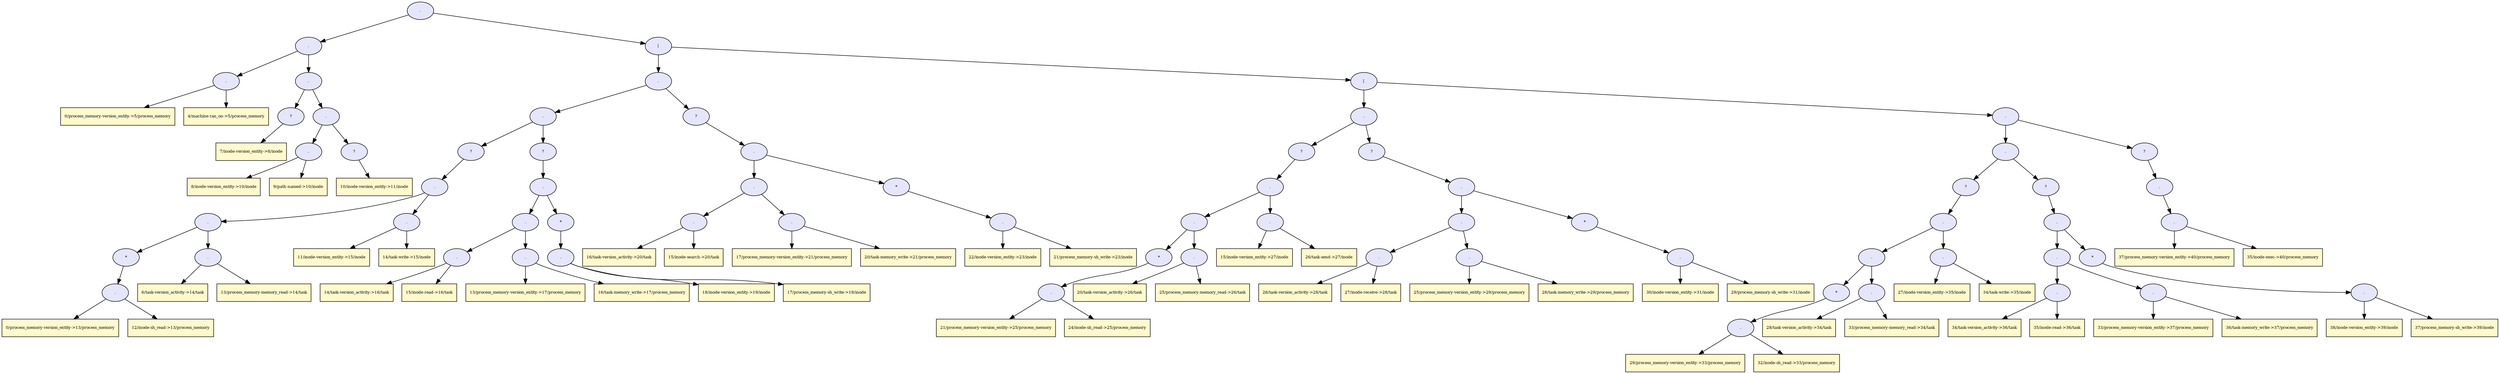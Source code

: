digraph RGL__DirectedAdjacencyGraph {145[fontsize = 8,label = ".",shape = ellipse, fillcolor="#e6e6fa", style = filled]

145 -> 16[fontsize = 8, color="#000000"]

16[fontsize = 8,label = ".",shape = ellipse, fillcolor="#e6e6fa", style = filled]

16 -> 5[fontsize = 8, color="#000000"]

5[fontsize = 8,label = ".",shape = ellipse, fillcolor="#e6e6fa", style = filled]

5 -> 3[fontsize = 8, color="#000000"]

3[fontsize = 8,label = "0/process_memory-version_entity->5/process_memory",shape = rectangle, fillcolor="#fffacd", style = filled]

5 -> 4[fontsize = 8, color="#000000"]

4[fontsize = 8,label = "4/machine-ran_on->5/process_memory",shape = rectangle, fillcolor="#fffacd", style = filled]

16 -> 15[fontsize = 8, color="#000000"]

15[fontsize = 8,label = ".",shape = ellipse, fillcolor="#e6e6fa", style = filled]

15 -> 8[fontsize = 8, color="#000000"]

8[fontsize = 8,label = "?",shape = ellipse, fillcolor="#e6e6fa", style = filled]

8 -> 7[fontsize = 8, color="#000000"]

7[fontsize = 8,label = "7/inode-version_entity->8/inode",shape = rectangle, fillcolor="#fffacd", style = filled]

15 -> 14[fontsize = 8, color="#000000"]

14[fontsize = 8,label = ".",shape = ellipse, fillcolor="#e6e6fa", style = filled]

14 -> 11[fontsize = 8, color="#000000"]

11[fontsize = 8,label = ".",shape = ellipse, fillcolor="#e6e6fa", style = filled]

11 -> 9[fontsize = 8, color="#000000"]

9[fontsize = 8,label = "8/inode-version_entity->10/inode",shape = rectangle, fillcolor="#fffacd", style = filled]

11 -> 10[fontsize = 8, color="#000000"]

10[fontsize = 8,label = "9/path-named->10/inode",shape = rectangle, fillcolor="#fffacd", style = filled]

14 -> 13[fontsize = 8, color="#000000"]

13[fontsize = 8,label = "?",shape = ellipse, fillcolor="#e6e6fa", style = filled]

13 -> 12[fontsize = 8, color="#000000"]

12[fontsize = 8,label = "10/inode-version_entity->11/inode",shape = rectangle, fillcolor="#fffacd", style = filled]

145 -> 144[fontsize = 8, color="#000000"]

144[fontsize = 8,label = "|",shape = ellipse, fillcolor="#e6e6fa", style = filled]

144 -> 67[fontsize = 8, color="#000000"]

67[fontsize = 8,label = ".",shape = ellipse, fillcolor="#e6e6fa", style = filled]

67 -> 50[fontsize = 8, color="#000000"]

50[fontsize = 8,label = ".",shape = ellipse, fillcolor="#e6e6fa", style = filled]

50 -> 32[fontsize = 8, color="#000000"]

32[fontsize = 8,label = "?",shape = ellipse, fillcolor="#e6e6fa", style = filled]

32 -> 30[fontsize = 8, color="#000000"]

30[fontsize = 8,label = ".",shape = ellipse, fillcolor="#e6e6fa", style = filled]

30 -> 26[fontsize = 8, color="#000000"]

26[fontsize = 8,label = ".",shape = ellipse, fillcolor="#e6e6fa", style = filled]

26 -> 21[fontsize = 8, color="#000000"]

21[fontsize = 8,label = "*",shape = ellipse, fillcolor="#e6e6fa", style = filled]

21 -> 19[fontsize = 8, color="#000000"]

19[fontsize = 8,label = ".",shape = ellipse, fillcolor="#e6e6fa", style = filled]

19 -> 17[fontsize = 8, color="#000000"]

17[fontsize = 8,label = "0/process_memory-version_entity->13/process_memory",shape = rectangle, fillcolor="#fffacd", style = filled]

19 -> 18[fontsize = 8, color="#000000"]

18[fontsize = 8,label = "12/inode-sh_read->13/process_memory",shape = rectangle, fillcolor="#fffacd", style = filled]

26 -> 25[fontsize = 8, color="#000000"]

25[fontsize = 8,label = ".",shape = ellipse, fillcolor="#e6e6fa", style = filled]

25 -> 23[fontsize = 8, color="#000000"]

23[fontsize = 8,label = "6/task-version_activity->14/task",shape = rectangle, fillcolor="#fffacd", style = filled]

25 -> 24[fontsize = 8, color="#000000"]

24[fontsize = 8,label = "13/process_memory-memory_read->14/task",shape = rectangle, fillcolor="#fffacd", style = filled]

30 -> 29[fontsize = 8, color="#000000"]

29[fontsize = 8,label = ".",shape = ellipse, fillcolor="#e6e6fa", style = filled]

29 -> 27[fontsize = 8, color="#000000"]

27[fontsize = 8,label = "11/inode-version_entity->15/inode",shape = rectangle, fillcolor="#fffacd", style = filled]

29 -> 28[fontsize = 8, color="#000000"]

28[fontsize = 8,label = "14/task-write->15/inode",shape = rectangle, fillcolor="#fffacd", style = filled]

50 -> 49[fontsize = 8, color="#000000"]

49[fontsize = 8,label = "?",shape = ellipse, fillcolor="#e6e6fa", style = filled]

49 -> 47[fontsize = 8, color="#000000"]

47[fontsize = 8,label = ".",shape = ellipse, fillcolor="#e6e6fa", style = filled]

47 -> 41[fontsize = 8, color="#000000"]

41[fontsize = 8,label = ".",shape = ellipse, fillcolor="#e6e6fa", style = filled]

41 -> 36[fontsize = 8, color="#000000"]

36[fontsize = 8,label = ".",shape = ellipse, fillcolor="#e6e6fa", style = filled]

36 -> 34[fontsize = 8, color="#000000"]

34[fontsize = 8,label = "14/task-version_activity->16/task",shape = rectangle, fillcolor="#fffacd", style = filled]

36 -> 35[fontsize = 8, color="#000000"]

35[fontsize = 8,label = "15/inode-read->16/task",shape = rectangle, fillcolor="#fffacd", style = filled]

41 -> 40[fontsize = 8, color="#000000"]

40[fontsize = 8,label = ".",shape = ellipse, fillcolor="#e6e6fa", style = filled]

40 -> 38[fontsize = 8, color="#000000"]

38[fontsize = 8,label = "13/process_memory-version_entity->17/process_memory",shape = rectangle, fillcolor="#fffacd", style = filled]

40 -> 39[fontsize = 8, color="#000000"]

39[fontsize = 8,label = "16/task-memory_write->17/process_memory",shape = rectangle, fillcolor="#fffacd", style = filled]

47 -> 46[fontsize = 8, color="#000000"]

46[fontsize = 8,label = "*",shape = ellipse, fillcolor="#e6e6fa", style = filled]

46 -> 44[fontsize = 8, color="#000000"]

44[fontsize = 8,label = ".",shape = ellipse, fillcolor="#e6e6fa", style = filled]

44 -> 42[fontsize = 8, color="#000000"]

42[fontsize = 8,label = "18/inode-version_entity->19/inode",shape = rectangle, fillcolor="#fffacd", style = filled]

44 -> 43[fontsize = 8, color="#000000"]

43[fontsize = 8,label = "17/process_memory-sh_write->19/inode",shape = rectangle, fillcolor="#fffacd", style = filled]

67 -> 66[fontsize = 8, color="#000000"]

66[fontsize = 8,label = "?",shape = ellipse, fillcolor="#e6e6fa", style = filled]

66 -> 64[fontsize = 8, color="#000000"]

64[fontsize = 8,label = ".",shape = ellipse, fillcolor="#e6e6fa", style = filled]

64 -> 58[fontsize = 8, color="#000000"]

58[fontsize = 8,label = ".",shape = ellipse, fillcolor="#e6e6fa", style = filled]

58 -> 53[fontsize = 8, color="#000000"]

53[fontsize = 8,label = ".",shape = ellipse, fillcolor="#e6e6fa", style = filled]

53 -> 51[fontsize = 8, color="#000000"]

51[fontsize = 8,label = "16/task-version_activity->20/task",shape = rectangle, fillcolor="#fffacd", style = filled]

53 -> 52[fontsize = 8, color="#000000"]

52[fontsize = 8,label = "15/inode-search->20/task",shape = rectangle, fillcolor="#fffacd", style = filled]

58 -> 57[fontsize = 8, color="#000000"]

57[fontsize = 8,label = ".",shape = ellipse, fillcolor="#e6e6fa", style = filled]

57 -> 55[fontsize = 8, color="#000000"]

55[fontsize = 8,label = "17/process_memory-version_entity->21/process_memory",shape = rectangle, fillcolor="#fffacd", style = filled]

57 -> 56[fontsize = 8, color="#000000"]

56[fontsize = 8,label = "20/task-memory_write->21/process_memory",shape = rectangle, fillcolor="#fffacd", style = filled]

64 -> 63[fontsize = 8, color="#000000"]

63[fontsize = 8,label = "*",shape = ellipse, fillcolor="#e6e6fa", style = filled]

63 -> 61[fontsize = 8, color="#000000"]

61[fontsize = 8,label = ".",shape = ellipse, fillcolor="#e6e6fa", style = filled]

61 -> 59[fontsize = 8, color="#000000"]

59[fontsize = 8,label = "22/inode-version_entity->23/inode",shape = rectangle, fillcolor="#fffacd", style = filled]

61 -> 60[fontsize = 8, color="#000000"]

60[fontsize = 8,label = "21/process_memory-sh_write->23/inode",shape = rectangle, fillcolor="#fffacd", style = filled]

144 -> 143[fontsize = 8, color="#000000"]

143[fontsize = 8,label = "|",shape = ellipse, fillcolor="#e6e6fa", style = filled]

143 -> 101[fontsize = 8, color="#000000"]

101[fontsize = 8,label = ".",shape = ellipse, fillcolor="#e6e6fa", style = filled]

101 -> 83[fontsize = 8, color="#000000"]

83[fontsize = 8,label = "?",shape = ellipse, fillcolor="#e6e6fa", style = filled]

83 -> 81[fontsize = 8, color="#000000"]

81[fontsize = 8,label = ".",shape = ellipse, fillcolor="#e6e6fa", style = filled]

81 -> 77[fontsize = 8, color="#000000"]

77[fontsize = 8,label = ".",shape = ellipse, fillcolor="#e6e6fa", style = filled]

77 -> 72[fontsize = 8, color="#000000"]

72[fontsize = 8,label = "*",shape = ellipse, fillcolor="#e6e6fa", style = filled]

72 -> 70[fontsize = 8, color="#000000"]

70[fontsize = 8,label = ".",shape = ellipse, fillcolor="#e6e6fa", style = filled]

70 -> 68[fontsize = 8, color="#000000"]

68[fontsize = 8,label = "21/process_memory-version_entity->25/process_memory",shape = rectangle, fillcolor="#fffacd", style = filled]

70 -> 69[fontsize = 8, color="#000000"]

69[fontsize = 8,label = "24/inode-sh_read->25/process_memory",shape = rectangle, fillcolor="#fffacd", style = filled]

77 -> 76[fontsize = 8, color="#000000"]

76[fontsize = 8,label = ".",shape = ellipse, fillcolor="#e6e6fa", style = filled]

76 -> 74[fontsize = 8, color="#000000"]

74[fontsize = 8,label = "20/task-version_activity->26/task",shape = rectangle, fillcolor="#fffacd", style = filled]

76 -> 75[fontsize = 8, color="#000000"]

75[fontsize = 8,label = "25/process_memory-memory_read->26/task",shape = rectangle, fillcolor="#fffacd", style = filled]

81 -> 80[fontsize = 8, color="#000000"]

80[fontsize = 8,label = ".",shape = ellipse, fillcolor="#e6e6fa", style = filled]

80 -> 78[fontsize = 8, color="#000000"]

78[fontsize = 8,label = "15/inode-version_entity->27/inode",shape = rectangle, fillcolor="#fffacd", style = filled]

80 -> 79[fontsize = 8, color="#000000"]

79[fontsize = 8,label = "26/task-send->27/inode",shape = rectangle, fillcolor="#fffacd", style = filled]

101 -> 100[fontsize = 8, color="#000000"]

100[fontsize = 8,label = "?",shape = ellipse, fillcolor="#e6e6fa", style = filled]

100 -> 98[fontsize = 8, color="#000000"]

98[fontsize = 8,label = ".",shape = ellipse, fillcolor="#e6e6fa", style = filled]

98 -> 92[fontsize = 8, color="#000000"]

92[fontsize = 8,label = ".",shape = ellipse, fillcolor="#e6e6fa", style = filled]

92 -> 87[fontsize = 8, color="#000000"]

87[fontsize = 8,label = ".",shape = ellipse, fillcolor="#e6e6fa", style = filled]

87 -> 85[fontsize = 8, color="#000000"]

85[fontsize = 8,label = "26/task-version_activity->28/task",shape = rectangle, fillcolor="#fffacd", style = filled]

87 -> 86[fontsize = 8, color="#000000"]

86[fontsize = 8,label = "27/inode-receive->28/task",shape = rectangle, fillcolor="#fffacd", style = filled]

92 -> 91[fontsize = 8, color="#000000"]

91[fontsize = 8,label = ".",shape = ellipse, fillcolor="#e6e6fa", style = filled]

91 -> 89[fontsize = 8, color="#000000"]

89[fontsize = 8,label = "25/process_memory-version_entity->29/process_memory",shape = rectangle, fillcolor="#fffacd", style = filled]

91 -> 90[fontsize = 8, color="#000000"]

90[fontsize = 8,label = "28/task-memory_write->29/process_memory",shape = rectangle, fillcolor="#fffacd", style = filled]

98 -> 97[fontsize = 8, color="#000000"]

97[fontsize = 8,label = "*",shape = ellipse, fillcolor="#e6e6fa", style = filled]

97 -> 95[fontsize = 8, color="#000000"]

95[fontsize = 8,label = ".",shape = ellipse, fillcolor="#e6e6fa", style = filled]

95 -> 93[fontsize = 8, color="#000000"]

93[fontsize = 8,label = "30/inode-version_entity->31/inode",shape = rectangle, fillcolor="#fffacd", style = filled]

95 -> 94[fontsize = 8, color="#000000"]

94[fontsize = 8,label = "29/process_memory-sh_write->31/inode",shape = rectangle, fillcolor="#fffacd", style = filled]

143 -> 142[fontsize = 8, color="#000000"]

142[fontsize = 8,label = ".",shape = ellipse, fillcolor="#e6e6fa", style = filled]

142 -> 135[fontsize = 8, color="#000000"]

135[fontsize = 8,label = ".",shape = ellipse, fillcolor="#e6e6fa", style = filled]

135 -> 117[fontsize = 8, color="#000000"]

117[fontsize = 8,label = "?",shape = ellipse, fillcolor="#e6e6fa", style = filled]

117 -> 115[fontsize = 8, color="#000000"]

115[fontsize = 8,label = ".",shape = ellipse, fillcolor="#e6e6fa", style = filled]

115 -> 111[fontsize = 8, color="#000000"]

111[fontsize = 8,label = ".",shape = ellipse, fillcolor="#e6e6fa", style = filled]

111 -> 106[fontsize = 8, color="#000000"]

106[fontsize = 8,label = "*",shape = ellipse, fillcolor="#e6e6fa", style = filled]

106 -> 104[fontsize = 8, color="#000000"]

104[fontsize = 8,label = ".",shape = ellipse, fillcolor="#e6e6fa", style = filled]

104 -> 102[fontsize = 8, color="#000000"]

102[fontsize = 8,label = "29/process_memory-version_entity->33/process_memory",shape = rectangle, fillcolor="#fffacd", style = filled]

104 -> 103[fontsize = 8, color="#000000"]

103[fontsize = 8,label = "32/inode-sh_read->33/process_memory",shape = rectangle, fillcolor="#fffacd", style = filled]

111 -> 110[fontsize = 8, color="#000000"]

110[fontsize = 8,label = ".",shape = ellipse, fillcolor="#e6e6fa", style = filled]

110 -> 108[fontsize = 8, color="#000000"]

108[fontsize = 8,label = "28/task-version_activity->34/task",shape = rectangle, fillcolor="#fffacd", style = filled]

110 -> 109[fontsize = 8, color="#000000"]

109[fontsize = 8,label = "33/process_memory-memory_read->34/task",shape = rectangle, fillcolor="#fffacd", style = filled]

115 -> 114[fontsize = 8, color="#000000"]

114[fontsize = 8,label = ".",shape = ellipse, fillcolor="#e6e6fa", style = filled]

114 -> 112[fontsize = 8, color="#000000"]

112[fontsize = 8,label = "27/inode-version_entity->35/inode",shape = rectangle, fillcolor="#fffacd", style = filled]

114 -> 113[fontsize = 8, color="#000000"]

113[fontsize = 8,label = "34/task-write->35/inode",shape = rectangle, fillcolor="#fffacd", style = filled]

135 -> 134[fontsize = 8, color="#000000"]

134[fontsize = 8,label = "?",shape = ellipse, fillcolor="#e6e6fa", style = filled]

134 -> 132[fontsize = 8, color="#000000"]

132[fontsize = 8,label = ".",shape = ellipse, fillcolor="#e6e6fa", style = filled]

132 -> 126[fontsize = 8, color="#000000"]

126[fontsize = 8,label = ".",shape = ellipse, fillcolor="#e6e6fa", style = filled]

126 -> 121[fontsize = 8, color="#000000"]

121[fontsize = 8,label = ".",shape = ellipse, fillcolor="#e6e6fa", style = filled]

121 -> 119[fontsize = 8, color="#000000"]

119[fontsize = 8,label = "34/task-version_activity->36/task",shape = rectangle, fillcolor="#fffacd", style = filled]

121 -> 120[fontsize = 8, color="#000000"]

120[fontsize = 8,label = "35/inode-read->36/task",shape = rectangle, fillcolor="#fffacd", style = filled]

126 -> 125[fontsize = 8, color="#000000"]

125[fontsize = 8,label = ".",shape = ellipse, fillcolor="#e6e6fa", style = filled]

125 -> 123[fontsize = 8, color="#000000"]

123[fontsize = 8,label = "33/process_memory-version_entity->37/process_memory",shape = rectangle, fillcolor="#fffacd", style = filled]

125 -> 124[fontsize = 8, color="#000000"]

124[fontsize = 8,label = "36/task-memory_write->37/process_memory",shape = rectangle, fillcolor="#fffacd", style = filled]

132 -> 131[fontsize = 8, color="#000000"]

131[fontsize = 8,label = "*",shape = ellipse, fillcolor="#e6e6fa", style = filled]

131 -> 129[fontsize = 8, color="#000000"]

129[fontsize = 8,label = ".",shape = ellipse, fillcolor="#e6e6fa", style = filled]

129 -> 127[fontsize = 8, color="#000000"]

127[fontsize = 8,label = "38/inode-version_entity->39/inode",shape = rectangle, fillcolor="#fffacd", style = filled]

129 -> 128[fontsize = 8, color="#000000"]

128[fontsize = 8,label = "37/process_memory-sh_write->39/inode",shape = rectangle, fillcolor="#fffacd", style = filled]

142 -> 141[fontsize = 8, color="#000000"]

141[fontsize = 8,label = "?",shape = ellipse, fillcolor="#e6e6fa", style = filled]

141 -> 139[fontsize = 8, color="#000000"]

139[fontsize = 8,label = ".",shape = ellipse, fillcolor="#e6e6fa", style = filled]

139 -> 138[fontsize = 8, color="#000000"]

138[fontsize = 8,label = ".",shape = ellipse, fillcolor="#e6e6fa", style = filled]

138 -> 136[fontsize = 8, color="#000000"]

136[fontsize = 8,label = "37/process_memory-version_entity->40/process_memory",shape = rectangle, fillcolor="#fffacd", style = filled]

138 -> 137[fontsize = 8, color="#000000"]

137[fontsize = 8,label = "35/inode-exec->40/process_memory",shape = rectangle, fillcolor="#fffacd", style = filled]

}